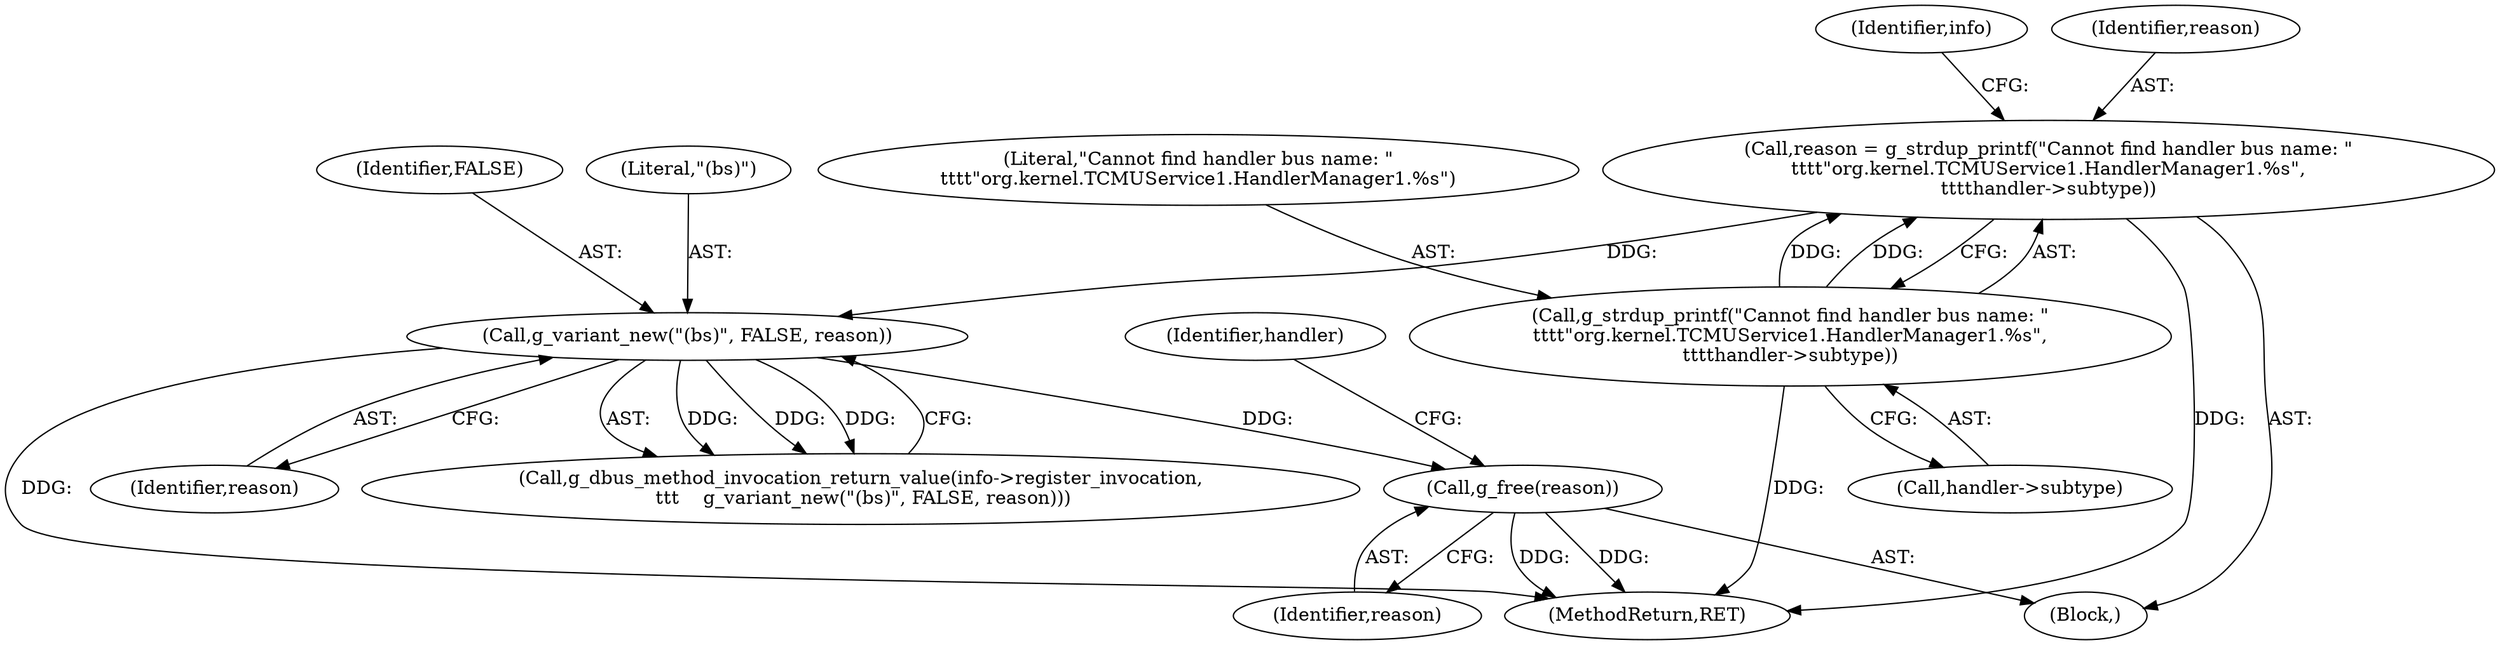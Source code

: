 digraph "0_tcmu-runner_bb80e9c7a798f035768260ebdadffb6eb0786178_0@pointer" {
"1000136" [label="(Call,g_free(reason))"];
"1000132" [label="(Call,g_variant_new(\"(bs)\", FALSE, reason))"];
"1000121" [label="(Call,reason = g_strdup_printf(\"Cannot find handler bus name: \"\n\t\t\t\t\"org.kernel.TCMUService1.HandlerManager1.%s\",\n\t\t\t\thandler->subtype))"];
"1000123" [label="(Call,g_strdup_printf(\"Cannot find handler bus name: \"\n\t\t\t\t\"org.kernel.TCMUService1.HandlerManager1.%s\",\n\t\t\t\thandler->subtype))"];
"1000130" [label="(Identifier,info)"];
"1000133" [label="(Literal,\"(bs)\")"];
"1000132" [label="(Call,g_variant_new(\"(bs)\", FALSE, reason))"];
"1000125" [label="(Call,handler->subtype)"];
"1000124" [label="(Literal,\"Cannot find handler bus name: \"\n\t\t\t\t\"org.kernel.TCMUService1.HandlerManager1.%s\")"];
"1000122" [label="(Identifier,reason)"];
"1000119" [label="(Block,)"];
"1000135" [label="(Identifier,reason)"];
"1000137" [label="(Identifier,reason)"];
"1000128" [label="(Call,g_dbus_method_invocation_return_value(info->register_invocation,\n \t\t\t    g_variant_new(\"(bs)\", FALSE, reason)))"];
"1000142" [label="(MethodReturn,RET)"];
"1000121" [label="(Call,reason = g_strdup_printf(\"Cannot find handler bus name: \"\n\t\t\t\t\"org.kernel.TCMUService1.HandlerManager1.%s\",\n\t\t\t\thandler->subtype))"];
"1000123" [label="(Call,g_strdup_printf(\"Cannot find handler bus name: \"\n\t\t\t\t\"org.kernel.TCMUService1.HandlerManager1.%s\",\n\t\t\t\thandler->subtype))"];
"1000139" [label="(Identifier,handler)"];
"1000134" [label="(Identifier,FALSE)"];
"1000136" [label="(Call,g_free(reason))"];
"1000136" -> "1000119"  [label="AST: "];
"1000136" -> "1000137"  [label="CFG: "];
"1000137" -> "1000136"  [label="AST: "];
"1000139" -> "1000136"  [label="CFG: "];
"1000136" -> "1000142"  [label="DDG: "];
"1000136" -> "1000142"  [label="DDG: "];
"1000132" -> "1000136"  [label="DDG: "];
"1000132" -> "1000128"  [label="AST: "];
"1000132" -> "1000135"  [label="CFG: "];
"1000133" -> "1000132"  [label="AST: "];
"1000134" -> "1000132"  [label="AST: "];
"1000135" -> "1000132"  [label="AST: "];
"1000128" -> "1000132"  [label="CFG: "];
"1000132" -> "1000142"  [label="DDG: "];
"1000132" -> "1000128"  [label="DDG: "];
"1000132" -> "1000128"  [label="DDG: "];
"1000132" -> "1000128"  [label="DDG: "];
"1000121" -> "1000132"  [label="DDG: "];
"1000121" -> "1000119"  [label="AST: "];
"1000121" -> "1000123"  [label="CFG: "];
"1000122" -> "1000121"  [label="AST: "];
"1000123" -> "1000121"  [label="AST: "];
"1000130" -> "1000121"  [label="CFG: "];
"1000121" -> "1000142"  [label="DDG: "];
"1000123" -> "1000121"  [label="DDG: "];
"1000123" -> "1000121"  [label="DDG: "];
"1000123" -> "1000125"  [label="CFG: "];
"1000124" -> "1000123"  [label="AST: "];
"1000125" -> "1000123"  [label="AST: "];
"1000123" -> "1000142"  [label="DDG: "];
}
